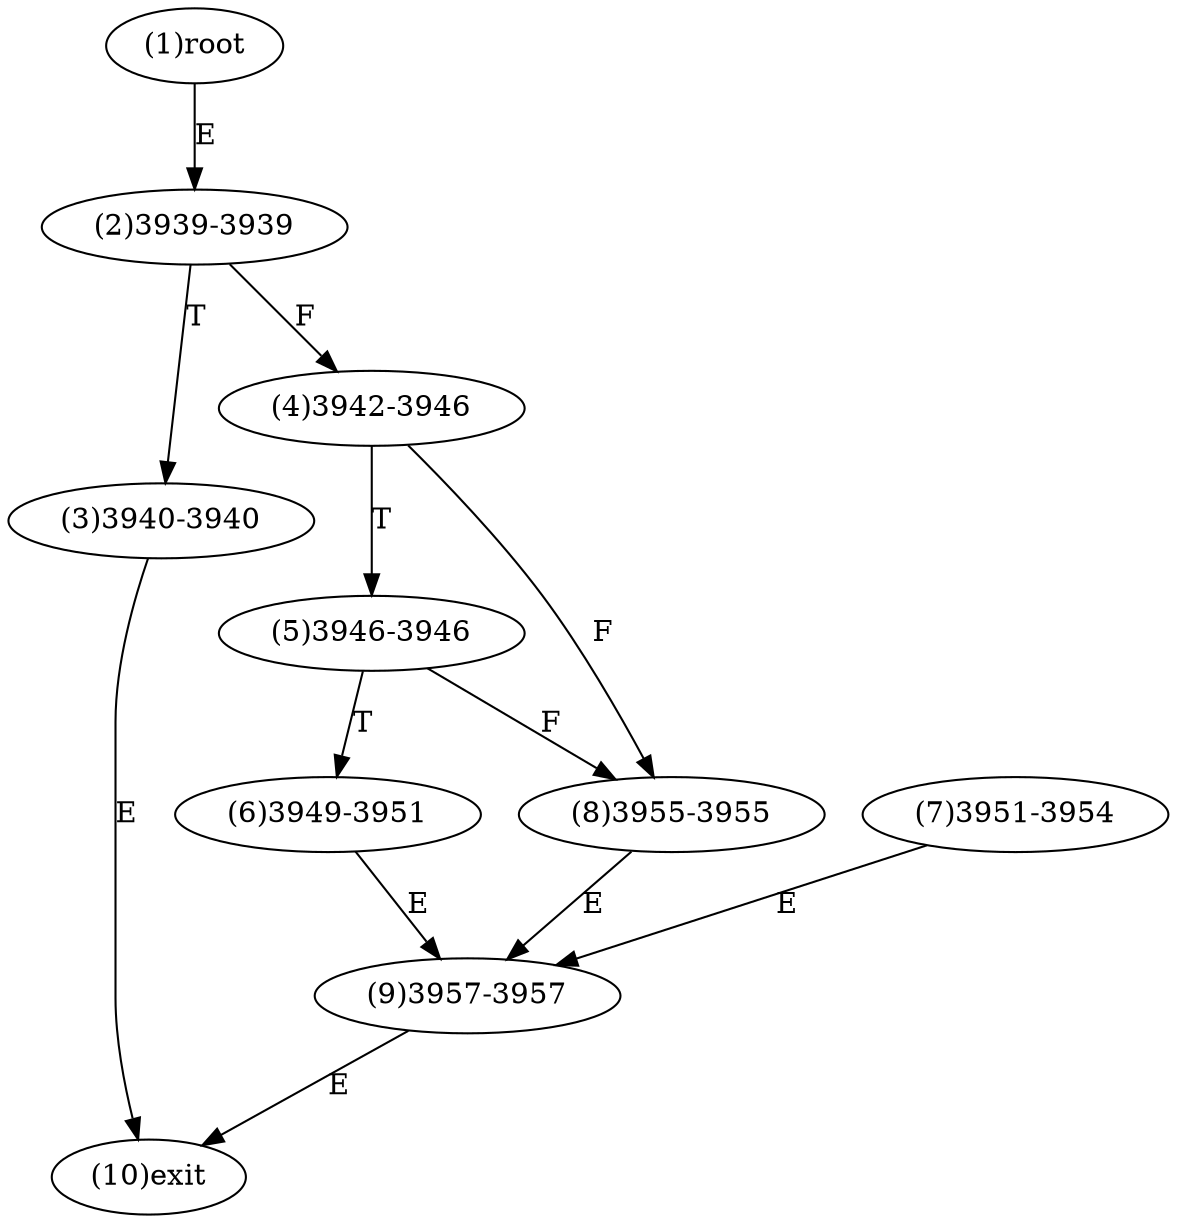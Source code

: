 digraph "" { 
1[ label="(1)root"];
2[ label="(2)3939-3939"];
3[ label="(3)3940-3940"];
4[ label="(4)3942-3946"];
5[ label="(5)3946-3946"];
6[ label="(6)3949-3951"];
7[ label="(7)3951-3954"];
8[ label="(8)3955-3955"];
9[ label="(9)3957-3957"];
10[ label="(10)exit"];
1->2[ label="E"];
2->4[ label="F"];
2->3[ label="T"];
3->10[ label="E"];
4->8[ label="F"];
4->5[ label="T"];
5->8[ label="F"];
5->6[ label="T"];
6->9[ label="E"];
7->9[ label="E"];
8->9[ label="E"];
9->10[ label="E"];
}